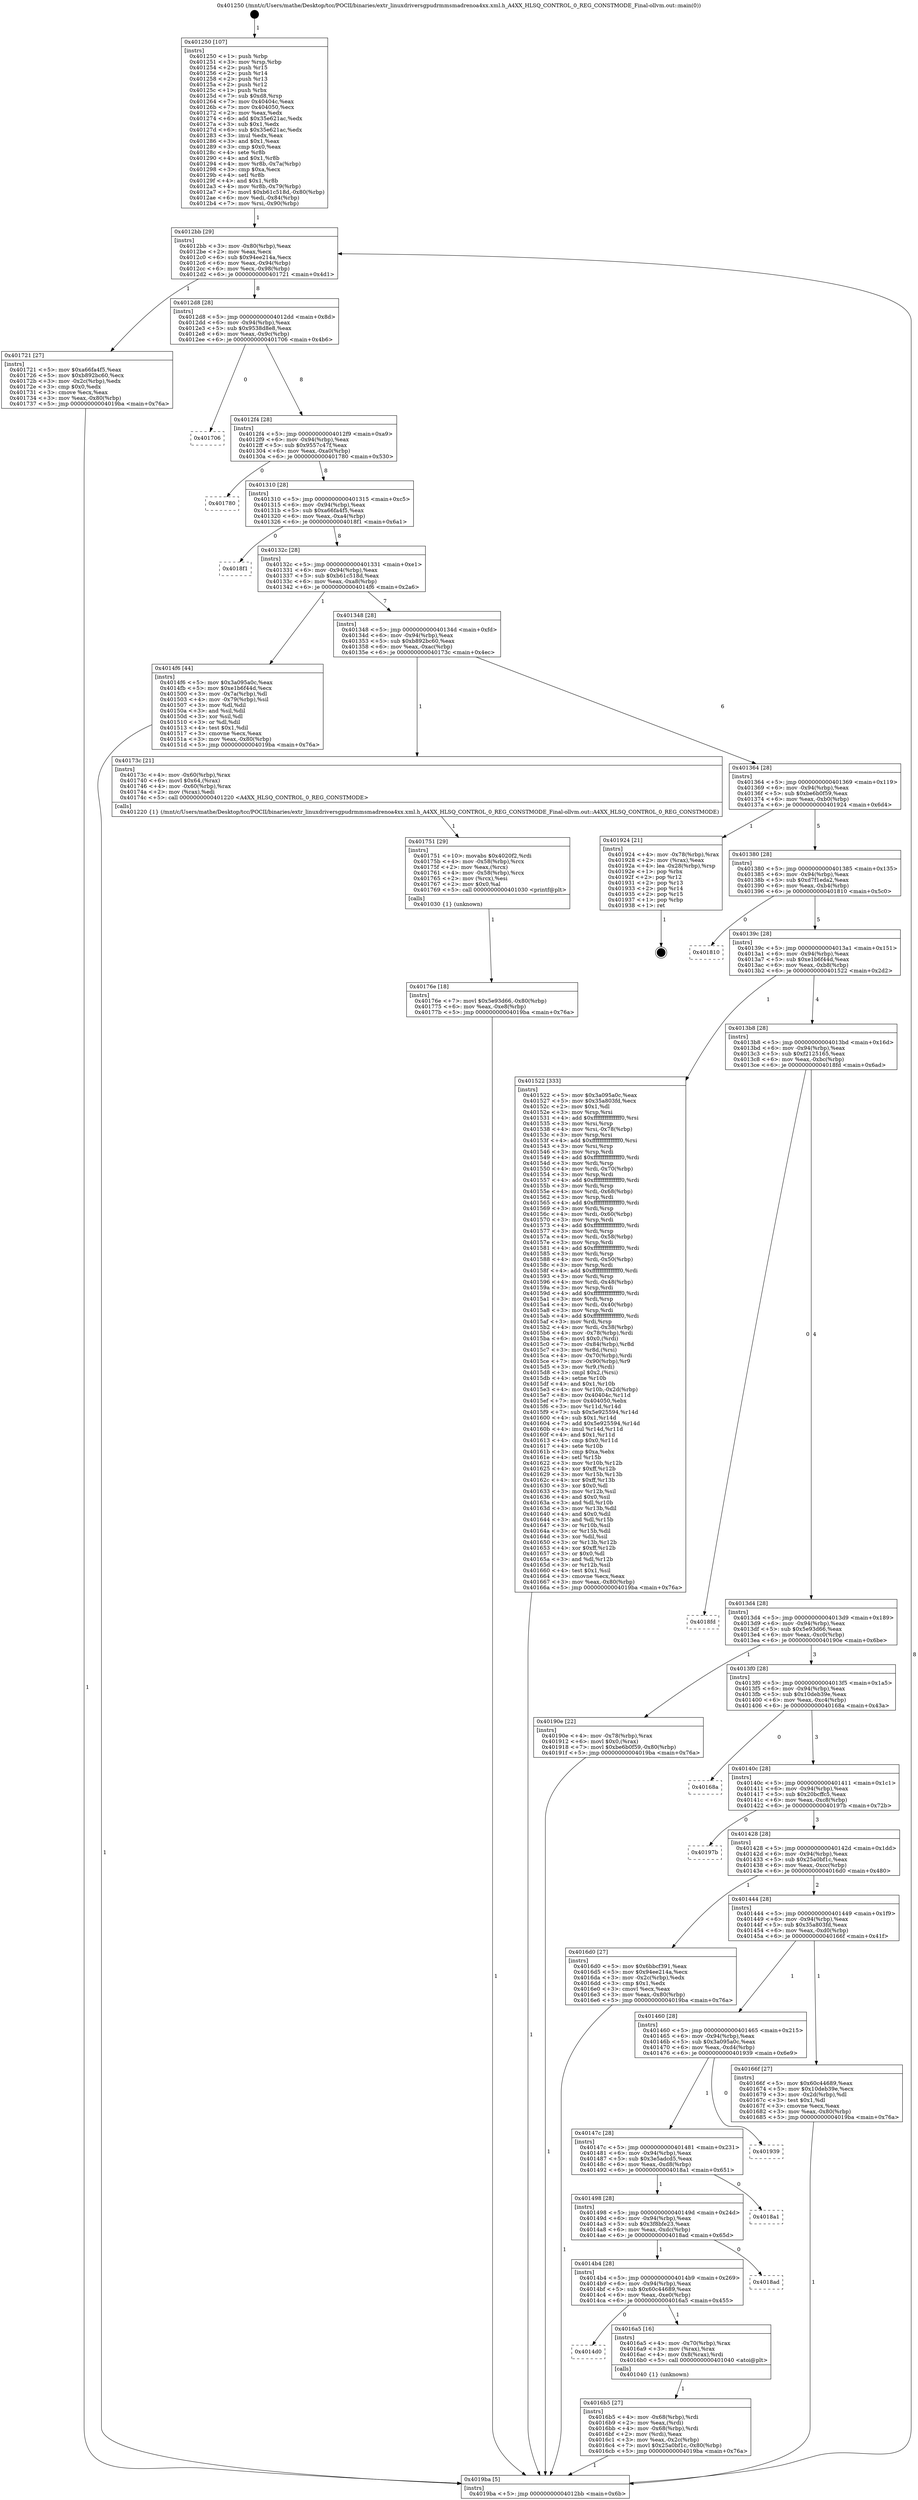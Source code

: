 digraph "0x401250" {
  label = "0x401250 (/mnt/c/Users/mathe/Desktop/tcc/POCII/binaries/extr_linuxdriversgpudrmmsmadrenoa4xx.xml.h_A4XX_HLSQ_CONTROL_0_REG_CONSTMODE_Final-ollvm.out::main(0))"
  labelloc = "t"
  node[shape=record]

  Entry [label="",width=0.3,height=0.3,shape=circle,fillcolor=black,style=filled]
  "0x4012bb" [label="{
     0x4012bb [29]\l
     | [instrs]\l
     &nbsp;&nbsp;0x4012bb \<+3\>: mov -0x80(%rbp),%eax\l
     &nbsp;&nbsp;0x4012be \<+2\>: mov %eax,%ecx\l
     &nbsp;&nbsp;0x4012c0 \<+6\>: sub $0x94ee214a,%ecx\l
     &nbsp;&nbsp;0x4012c6 \<+6\>: mov %eax,-0x94(%rbp)\l
     &nbsp;&nbsp;0x4012cc \<+6\>: mov %ecx,-0x98(%rbp)\l
     &nbsp;&nbsp;0x4012d2 \<+6\>: je 0000000000401721 \<main+0x4d1\>\l
  }"]
  "0x401721" [label="{
     0x401721 [27]\l
     | [instrs]\l
     &nbsp;&nbsp;0x401721 \<+5\>: mov $0xa66fa4f5,%eax\l
     &nbsp;&nbsp;0x401726 \<+5\>: mov $0xb892bc60,%ecx\l
     &nbsp;&nbsp;0x40172b \<+3\>: mov -0x2c(%rbp),%edx\l
     &nbsp;&nbsp;0x40172e \<+3\>: cmp $0x0,%edx\l
     &nbsp;&nbsp;0x401731 \<+3\>: cmove %ecx,%eax\l
     &nbsp;&nbsp;0x401734 \<+3\>: mov %eax,-0x80(%rbp)\l
     &nbsp;&nbsp;0x401737 \<+5\>: jmp 00000000004019ba \<main+0x76a\>\l
  }"]
  "0x4012d8" [label="{
     0x4012d8 [28]\l
     | [instrs]\l
     &nbsp;&nbsp;0x4012d8 \<+5\>: jmp 00000000004012dd \<main+0x8d\>\l
     &nbsp;&nbsp;0x4012dd \<+6\>: mov -0x94(%rbp),%eax\l
     &nbsp;&nbsp;0x4012e3 \<+5\>: sub $0x9538d8e8,%eax\l
     &nbsp;&nbsp;0x4012e8 \<+6\>: mov %eax,-0x9c(%rbp)\l
     &nbsp;&nbsp;0x4012ee \<+6\>: je 0000000000401706 \<main+0x4b6\>\l
  }"]
  Exit [label="",width=0.3,height=0.3,shape=circle,fillcolor=black,style=filled,peripheries=2]
  "0x401706" [label="{
     0x401706\l
  }", style=dashed]
  "0x4012f4" [label="{
     0x4012f4 [28]\l
     | [instrs]\l
     &nbsp;&nbsp;0x4012f4 \<+5\>: jmp 00000000004012f9 \<main+0xa9\>\l
     &nbsp;&nbsp;0x4012f9 \<+6\>: mov -0x94(%rbp),%eax\l
     &nbsp;&nbsp;0x4012ff \<+5\>: sub $0x9557c47f,%eax\l
     &nbsp;&nbsp;0x401304 \<+6\>: mov %eax,-0xa0(%rbp)\l
     &nbsp;&nbsp;0x40130a \<+6\>: je 0000000000401780 \<main+0x530\>\l
  }"]
  "0x40176e" [label="{
     0x40176e [18]\l
     | [instrs]\l
     &nbsp;&nbsp;0x40176e \<+7\>: movl $0x5e93d66,-0x80(%rbp)\l
     &nbsp;&nbsp;0x401775 \<+6\>: mov %eax,-0xe8(%rbp)\l
     &nbsp;&nbsp;0x40177b \<+5\>: jmp 00000000004019ba \<main+0x76a\>\l
  }"]
  "0x401780" [label="{
     0x401780\l
  }", style=dashed]
  "0x401310" [label="{
     0x401310 [28]\l
     | [instrs]\l
     &nbsp;&nbsp;0x401310 \<+5\>: jmp 0000000000401315 \<main+0xc5\>\l
     &nbsp;&nbsp;0x401315 \<+6\>: mov -0x94(%rbp),%eax\l
     &nbsp;&nbsp;0x40131b \<+5\>: sub $0xa66fa4f5,%eax\l
     &nbsp;&nbsp;0x401320 \<+6\>: mov %eax,-0xa4(%rbp)\l
     &nbsp;&nbsp;0x401326 \<+6\>: je 00000000004018f1 \<main+0x6a1\>\l
  }"]
  "0x401751" [label="{
     0x401751 [29]\l
     | [instrs]\l
     &nbsp;&nbsp;0x401751 \<+10\>: movabs $0x4020f2,%rdi\l
     &nbsp;&nbsp;0x40175b \<+4\>: mov -0x58(%rbp),%rcx\l
     &nbsp;&nbsp;0x40175f \<+2\>: mov %eax,(%rcx)\l
     &nbsp;&nbsp;0x401761 \<+4\>: mov -0x58(%rbp),%rcx\l
     &nbsp;&nbsp;0x401765 \<+2\>: mov (%rcx),%esi\l
     &nbsp;&nbsp;0x401767 \<+2\>: mov $0x0,%al\l
     &nbsp;&nbsp;0x401769 \<+5\>: call 0000000000401030 \<printf@plt\>\l
     | [calls]\l
     &nbsp;&nbsp;0x401030 \{1\} (unknown)\l
  }"]
  "0x4018f1" [label="{
     0x4018f1\l
  }", style=dashed]
  "0x40132c" [label="{
     0x40132c [28]\l
     | [instrs]\l
     &nbsp;&nbsp;0x40132c \<+5\>: jmp 0000000000401331 \<main+0xe1\>\l
     &nbsp;&nbsp;0x401331 \<+6\>: mov -0x94(%rbp),%eax\l
     &nbsp;&nbsp;0x401337 \<+5\>: sub $0xb61c518d,%eax\l
     &nbsp;&nbsp;0x40133c \<+6\>: mov %eax,-0xa8(%rbp)\l
     &nbsp;&nbsp;0x401342 \<+6\>: je 00000000004014f6 \<main+0x2a6\>\l
  }"]
  "0x4016b5" [label="{
     0x4016b5 [27]\l
     | [instrs]\l
     &nbsp;&nbsp;0x4016b5 \<+4\>: mov -0x68(%rbp),%rdi\l
     &nbsp;&nbsp;0x4016b9 \<+2\>: mov %eax,(%rdi)\l
     &nbsp;&nbsp;0x4016bb \<+4\>: mov -0x68(%rbp),%rdi\l
     &nbsp;&nbsp;0x4016bf \<+2\>: mov (%rdi),%eax\l
     &nbsp;&nbsp;0x4016c1 \<+3\>: mov %eax,-0x2c(%rbp)\l
     &nbsp;&nbsp;0x4016c4 \<+7\>: movl $0x25a0bf1c,-0x80(%rbp)\l
     &nbsp;&nbsp;0x4016cb \<+5\>: jmp 00000000004019ba \<main+0x76a\>\l
  }"]
  "0x4014f6" [label="{
     0x4014f6 [44]\l
     | [instrs]\l
     &nbsp;&nbsp;0x4014f6 \<+5\>: mov $0x3a095a0c,%eax\l
     &nbsp;&nbsp;0x4014fb \<+5\>: mov $0xe1b6f44d,%ecx\l
     &nbsp;&nbsp;0x401500 \<+3\>: mov -0x7a(%rbp),%dl\l
     &nbsp;&nbsp;0x401503 \<+4\>: mov -0x79(%rbp),%sil\l
     &nbsp;&nbsp;0x401507 \<+3\>: mov %dl,%dil\l
     &nbsp;&nbsp;0x40150a \<+3\>: and %sil,%dil\l
     &nbsp;&nbsp;0x40150d \<+3\>: xor %sil,%dl\l
     &nbsp;&nbsp;0x401510 \<+3\>: or %dl,%dil\l
     &nbsp;&nbsp;0x401513 \<+4\>: test $0x1,%dil\l
     &nbsp;&nbsp;0x401517 \<+3\>: cmovne %ecx,%eax\l
     &nbsp;&nbsp;0x40151a \<+3\>: mov %eax,-0x80(%rbp)\l
     &nbsp;&nbsp;0x40151d \<+5\>: jmp 00000000004019ba \<main+0x76a\>\l
  }"]
  "0x401348" [label="{
     0x401348 [28]\l
     | [instrs]\l
     &nbsp;&nbsp;0x401348 \<+5\>: jmp 000000000040134d \<main+0xfd\>\l
     &nbsp;&nbsp;0x40134d \<+6\>: mov -0x94(%rbp),%eax\l
     &nbsp;&nbsp;0x401353 \<+5\>: sub $0xb892bc60,%eax\l
     &nbsp;&nbsp;0x401358 \<+6\>: mov %eax,-0xac(%rbp)\l
     &nbsp;&nbsp;0x40135e \<+6\>: je 000000000040173c \<main+0x4ec\>\l
  }"]
  "0x4019ba" [label="{
     0x4019ba [5]\l
     | [instrs]\l
     &nbsp;&nbsp;0x4019ba \<+5\>: jmp 00000000004012bb \<main+0x6b\>\l
  }"]
  "0x401250" [label="{
     0x401250 [107]\l
     | [instrs]\l
     &nbsp;&nbsp;0x401250 \<+1\>: push %rbp\l
     &nbsp;&nbsp;0x401251 \<+3\>: mov %rsp,%rbp\l
     &nbsp;&nbsp;0x401254 \<+2\>: push %r15\l
     &nbsp;&nbsp;0x401256 \<+2\>: push %r14\l
     &nbsp;&nbsp;0x401258 \<+2\>: push %r13\l
     &nbsp;&nbsp;0x40125a \<+2\>: push %r12\l
     &nbsp;&nbsp;0x40125c \<+1\>: push %rbx\l
     &nbsp;&nbsp;0x40125d \<+7\>: sub $0xd8,%rsp\l
     &nbsp;&nbsp;0x401264 \<+7\>: mov 0x40404c,%eax\l
     &nbsp;&nbsp;0x40126b \<+7\>: mov 0x404050,%ecx\l
     &nbsp;&nbsp;0x401272 \<+2\>: mov %eax,%edx\l
     &nbsp;&nbsp;0x401274 \<+6\>: add $0x35e621ac,%edx\l
     &nbsp;&nbsp;0x40127a \<+3\>: sub $0x1,%edx\l
     &nbsp;&nbsp;0x40127d \<+6\>: sub $0x35e621ac,%edx\l
     &nbsp;&nbsp;0x401283 \<+3\>: imul %edx,%eax\l
     &nbsp;&nbsp;0x401286 \<+3\>: and $0x1,%eax\l
     &nbsp;&nbsp;0x401289 \<+3\>: cmp $0x0,%eax\l
     &nbsp;&nbsp;0x40128c \<+4\>: sete %r8b\l
     &nbsp;&nbsp;0x401290 \<+4\>: and $0x1,%r8b\l
     &nbsp;&nbsp;0x401294 \<+4\>: mov %r8b,-0x7a(%rbp)\l
     &nbsp;&nbsp;0x401298 \<+3\>: cmp $0xa,%ecx\l
     &nbsp;&nbsp;0x40129b \<+4\>: setl %r8b\l
     &nbsp;&nbsp;0x40129f \<+4\>: and $0x1,%r8b\l
     &nbsp;&nbsp;0x4012a3 \<+4\>: mov %r8b,-0x79(%rbp)\l
     &nbsp;&nbsp;0x4012a7 \<+7\>: movl $0xb61c518d,-0x80(%rbp)\l
     &nbsp;&nbsp;0x4012ae \<+6\>: mov %edi,-0x84(%rbp)\l
     &nbsp;&nbsp;0x4012b4 \<+7\>: mov %rsi,-0x90(%rbp)\l
  }"]
  "0x4014d0" [label="{
     0x4014d0\l
  }", style=dashed]
  "0x40173c" [label="{
     0x40173c [21]\l
     | [instrs]\l
     &nbsp;&nbsp;0x40173c \<+4\>: mov -0x60(%rbp),%rax\l
     &nbsp;&nbsp;0x401740 \<+6\>: movl $0x64,(%rax)\l
     &nbsp;&nbsp;0x401746 \<+4\>: mov -0x60(%rbp),%rax\l
     &nbsp;&nbsp;0x40174a \<+2\>: mov (%rax),%edi\l
     &nbsp;&nbsp;0x40174c \<+5\>: call 0000000000401220 \<A4XX_HLSQ_CONTROL_0_REG_CONSTMODE\>\l
     | [calls]\l
     &nbsp;&nbsp;0x401220 \{1\} (/mnt/c/Users/mathe/Desktop/tcc/POCII/binaries/extr_linuxdriversgpudrmmsmadrenoa4xx.xml.h_A4XX_HLSQ_CONTROL_0_REG_CONSTMODE_Final-ollvm.out::A4XX_HLSQ_CONTROL_0_REG_CONSTMODE)\l
  }"]
  "0x401364" [label="{
     0x401364 [28]\l
     | [instrs]\l
     &nbsp;&nbsp;0x401364 \<+5\>: jmp 0000000000401369 \<main+0x119\>\l
     &nbsp;&nbsp;0x401369 \<+6\>: mov -0x94(%rbp),%eax\l
     &nbsp;&nbsp;0x40136f \<+5\>: sub $0xbe6b0f59,%eax\l
     &nbsp;&nbsp;0x401374 \<+6\>: mov %eax,-0xb0(%rbp)\l
     &nbsp;&nbsp;0x40137a \<+6\>: je 0000000000401924 \<main+0x6d4\>\l
  }"]
  "0x4016a5" [label="{
     0x4016a5 [16]\l
     | [instrs]\l
     &nbsp;&nbsp;0x4016a5 \<+4\>: mov -0x70(%rbp),%rax\l
     &nbsp;&nbsp;0x4016a9 \<+3\>: mov (%rax),%rax\l
     &nbsp;&nbsp;0x4016ac \<+4\>: mov 0x8(%rax),%rdi\l
     &nbsp;&nbsp;0x4016b0 \<+5\>: call 0000000000401040 \<atoi@plt\>\l
     | [calls]\l
     &nbsp;&nbsp;0x401040 \{1\} (unknown)\l
  }"]
  "0x401924" [label="{
     0x401924 [21]\l
     | [instrs]\l
     &nbsp;&nbsp;0x401924 \<+4\>: mov -0x78(%rbp),%rax\l
     &nbsp;&nbsp;0x401928 \<+2\>: mov (%rax),%eax\l
     &nbsp;&nbsp;0x40192a \<+4\>: lea -0x28(%rbp),%rsp\l
     &nbsp;&nbsp;0x40192e \<+1\>: pop %rbx\l
     &nbsp;&nbsp;0x40192f \<+2\>: pop %r12\l
     &nbsp;&nbsp;0x401931 \<+2\>: pop %r13\l
     &nbsp;&nbsp;0x401933 \<+2\>: pop %r14\l
     &nbsp;&nbsp;0x401935 \<+2\>: pop %r15\l
     &nbsp;&nbsp;0x401937 \<+1\>: pop %rbp\l
     &nbsp;&nbsp;0x401938 \<+1\>: ret\l
  }"]
  "0x401380" [label="{
     0x401380 [28]\l
     | [instrs]\l
     &nbsp;&nbsp;0x401380 \<+5\>: jmp 0000000000401385 \<main+0x135\>\l
     &nbsp;&nbsp;0x401385 \<+6\>: mov -0x94(%rbp),%eax\l
     &nbsp;&nbsp;0x40138b \<+5\>: sub $0xd7f1eda2,%eax\l
     &nbsp;&nbsp;0x401390 \<+6\>: mov %eax,-0xb4(%rbp)\l
     &nbsp;&nbsp;0x401396 \<+6\>: je 0000000000401810 \<main+0x5c0\>\l
  }"]
  "0x4014b4" [label="{
     0x4014b4 [28]\l
     | [instrs]\l
     &nbsp;&nbsp;0x4014b4 \<+5\>: jmp 00000000004014b9 \<main+0x269\>\l
     &nbsp;&nbsp;0x4014b9 \<+6\>: mov -0x94(%rbp),%eax\l
     &nbsp;&nbsp;0x4014bf \<+5\>: sub $0x60c44689,%eax\l
     &nbsp;&nbsp;0x4014c4 \<+6\>: mov %eax,-0xe0(%rbp)\l
     &nbsp;&nbsp;0x4014ca \<+6\>: je 00000000004016a5 \<main+0x455\>\l
  }"]
  "0x401810" [label="{
     0x401810\l
  }", style=dashed]
  "0x40139c" [label="{
     0x40139c [28]\l
     | [instrs]\l
     &nbsp;&nbsp;0x40139c \<+5\>: jmp 00000000004013a1 \<main+0x151\>\l
     &nbsp;&nbsp;0x4013a1 \<+6\>: mov -0x94(%rbp),%eax\l
     &nbsp;&nbsp;0x4013a7 \<+5\>: sub $0xe1b6f44d,%eax\l
     &nbsp;&nbsp;0x4013ac \<+6\>: mov %eax,-0xb8(%rbp)\l
     &nbsp;&nbsp;0x4013b2 \<+6\>: je 0000000000401522 \<main+0x2d2\>\l
  }"]
  "0x4018ad" [label="{
     0x4018ad\l
  }", style=dashed]
  "0x401522" [label="{
     0x401522 [333]\l
     | [instrs]\l
     &nbsp;&nbsp;0x401522 \<+5\>: mov $0x3a095a0c,%eax\l
     &nbsp;&nbsp;0x401527 \<+5\>: mov $0x35a803fd,%ecx\l
     &nbsp;&nbsp;0x40152c \<+2\>: mov $0x1,%dl\l
     &nbsp;&nbsp;0x40152e \<+3\>: mov %rsp,%rsi\l
     &nbsp;&nbsp;0x401531 \<+4\>: add $0xfffffffffffffff0,%rsi\l
     &nbsp;&nbsp;0x401535 \<+3\>: mov %rsi,%rsp\l
     &nbsp;&nbsp;0x401538 \<+4\>: mov %rsi,-0x78(%rbp)\l
     &nbsp;&nbsp;0x40153c \<+3\>: mov %rsp,%rsi\l
     &nbsp;&nbsp;0x40153f \<+4\>: add $0xfffffffffffffff0,%rsi\l
     &nbsp;&nbsp;0x401543 \<+3\>: mov %rsi,%rsp\l
     &nbsp;&nbsp;0x401546 \<+3\>: mov %rsp,%rdi\l
     &nbsp;&nbsp;0x401549 \<+4\>: add $0xfffffffffffffff0,%rdi\l
     &nbsp;&nbsp;0x40154d \<+3\>: mov %rdi,%rsp\l
     &nbsp;&nbsp;0x401550 \<+4\>: mov %rdi,-0x70(%rbp)\l
     &nbsp;&nbsp;0x401554 \<+3\>: mov %rsp,%rdi\l
     &nbsp;&nbsp;0x401557 \<+4\>: add $0xfffffffffffffff0,%rdi\l
     &nbsp;&nbsp;0x40155b \<+3\>: mov %rdi,%rsp\l
     &nbsp;&nbsp;0x40155e \<+4\>: mov %rdi,-0x68(%rbp)\l
     &nbsp;&nbsp;0x401562 \<+3\>: mov %rsp,%rdi\l
     &nbsp;&nbsp;0x401565 \<+4\>: add $0xfffffffffffffff0,%rdi\l
     &nbsp;&nbsp;0x401569 \<+3\>: mov %rdi,%rsp\l
     &nbsp;&nbsp;0x40156c \<+4\>: mov %rdi,-0x60(%rbp)\l
     &nbsp;&nbsp;0x401570 \<+3\>: mov %rsp,%rdi\l
     &nbsp;&nbsp;0x401573 \<+4\>: add $0xfffffffffffffff0,%rdi\l
     &nbsp;&nbsp;0x401577 \<+3\>: mov %rdi,%rsp\l
     &nbsp;&nbsp;0x40157a \<+4\>: mov %rdi,-0x58(%rbp)\l
     &nbsp;&nbsp;0x40157e \<+3\>: mov %rsp,%rdi\l
     &nbsp;&nbsp;0x401581 \<+4\>: add $0xfffffffffffffff0,%rdi\l
     &nbsp;&nbsp;0x401585 \<+3\>: mov %rdi,%rsp\l
     &nbsp;&nbsp;0x401588 \<+4\>: mov %rdi,-0x50(%rbp)\l
     &nbsp;&nbsp;0x40158c \<+3\>: mov %rsp,%rdi\l
     &nbsp;&nbsp;0x40158f \<+4\>: add $0xfffffffffffffff0,%rdi\l
     &nbsp;&nbsp;0x401593 \<+3\>: mov %rdi,%rsp\l
     &nbsp;&nbsp;0x401596 \<+4\>: mov %rdi,-0x48(%rbp)\l
     &nbsp;&nbsp;0x40159a \<+3\>: mov %rsp,%rdi\l
     &nbsp;&nbsp;0x40159d \<+4\>: add $0xfffffffffffffff0,%rdi\l
     &nbsp;&nbsp;0x4015a1 \<+3\>: mov %rdi,%rsp\l
     &nbsp;&nbsp;0x4015a4 \<+4\>: mov %rdi,-0x40(%rbp)\l
     &nbsp;&nbsp;0x4015a8 \<+3\>: mov %rsp,%rdi\l
     &nbsp;&nbsp;0x4015ab \<+4\>: add $0xfffffffffffffff0,%rdi\l
     &nbsp;&nbsp;0x4015af \<+3\>: mov %rdi,%rsp\l
     &nbsp;&nbsp;0x4015b2 \<+4\>: mov %rdi,-0x38(%rbp)\l
     &nbsp;&nbsp;0x4015b6 \<+4\>: mov -0x78(%rbp),%rdi\l
     &nbsp;&nbsp;0x4015ba \<+6\>: movl $0x0,(%rdi)\l
     &nbsp;&nbsp;0x4015c0 \<+7\>: mov -0x84(%rbp),%r8d\l
     &nbsp;&nbsp;0x4015c7 \<+3\>: mov %r8d,(%rsi)\l
     &nbsp;&nbsp;0x4015ca \<+4\>: mov -0x70(%rbp),%rdi\l
     &nbsp;&nbsp;0x4015ce \<+7\>: mov -0x90(%rbp),%r9\l
     &nbsp;&nbsp;0x4015d5 \<+3\>: mov %r9,(%rdi)\l
     &nbsp;&nbsp;0x4015d8 \<+3\>: cmpl $0x2,(%rsi)\l
     &nbsp;&nbsp;0x4015db \<+4\>: setne %r10b\l
     &nbsp;&nbsp;0x4015df \<+4\>: and $0x1,%r10b\l
     &nbsp;&nbsp;0x4015e3 \<+4\>: mov %r10b,-0x2d(%rbp)\l
     &nbsp;&nbsp;0x4015e7 \<+8\>: mov 0x40404c,%r11d\l
     &nbsp;&nbsp;0x4015ef \<+7\>: mov 0x404050,%ebx\l
     &nbsp;&nbsp;0x4015f6 \<+3\>: mov %r11d,%r14d\l
     &nbsp;&nbsp;0x4015f9 \<+7\>: sub $0x5e925594,%r14d\l
     &nbsp;&nbsp;0x401600 \<+4\>: sub $0x1,%r14d\l
     &nbsp;&nbsp;0x401604 \<+7\>: add $0x5e925594,%r14d\l
     &nbsp;&nbsp;0x40160b \<+4\>: imul %r14d,%r11d\l
     &nbsp;&nbsp;0x40160f \<+4\>: and $0x1,%r11d\l
     &nbsp;&nbsp;0x401613 \<+4\>: cmp $0x0,%r11d\l
     &nbsp;&nbsp;0x401617 \<+4\>: sete %r10b\l
     &nbsp;&nbsp;0x40161b \<+3\>: cmp $0xa,%ebx\l
     &nbsp;&nbsp;0x40161e \<+4\>: setl %r15b\l
     &nbsp;&nbsp;0x401622 \<+3\>: mov %r10b,%r12b\l
     &nbsp;&nbsp;0x401625 \<+4\>: xor $0xff,%r12b\l
     &nbsp;&nbsp;0x401629 \<+3\>: mov %r15b,%r13b\l
     &nbsp;&nbsp;0x40162c \<+4\>: xor $0xff,%r13b\l
     &nbsp;&nbsp;0x401630 \<+3\>: xor $0x0,%dl\l
     &nbsp;&nbsp;0x401633 \<+3\>: mov %r12b,%sil\l
     &nbsp;&nbsp;0x401636 \<+4\>: and $0x0,%sil\l
     &nbsp;&nbsp;0x40163a \<+3\>: and %dl,%r10b\l
     &nbsp;&nbsp;0x40163d \<+3\>: mov %r13b,%dil\l
     &nbsp;&nbsp;0x401640 \<+4\>: and $0x0,%dil\l
     &nbsp;&nbsp;0x401644 \<+3\>: and %dl,%r15b\l
     &nbsp;&nbsp;0x401647 \<+3\>: or %r10b,%sil\l
     &nbsp;&nbsp;0x40164a \<+3\>: or %r15b,%dil\l
     &nbsp;&nbsp;0x40164d \<+3\>: xor %dil,%sil\l
     &nbsp;&nbsp;0x401650 \<+3\>: or %r13b,%r12b\l
     &nbsp;&nbsp;0x401653 \<+4\>: xor $0xff,%r12b\l
     &nbsp;&nbsp;0x401657 \<+3\>: or $0x0,%dl\l
     &nbsp;&nbsp;0x40165a \<+3\>: and %dl,%r12b\l
     &nbsp;&nbsp;0x40165d \<+3\>: or %r12b,%sil\l
     &nbsp;&nbsp;0x401660 \<+4\>: test $0x1,%sil\l
     &nbsp;&nbsp;0x401664 \<+3\>: cmovne %ecx,%eax\l
     &nbsp;&nbsp;0x401667 \<+3\>: mov %eax,-0x80(%rbp)\l
     &nbsp;&nbsp;0x40166a \<+5\>: jmp 00000000004019ba \<main+0x76a\>\l
  }"]
  "0x4013b8" [label="{
     0x4013b8 [28]\l
     | [instrs]\l
     &nbsp;&nbsp;0x4013b8 \<+5\>: jmp 00000000004013bd \<main+0x16d\>\l
     &nbsp;&nbsp;0x4013bd \<+6\>: mov -0x94(%rbp),%eax\l
     &nbsp;&nbsp;0x4013c3 \<+5\>: sub $0xf2125165,%eax\l
     &nbsp;&nbsp;0x4013c8 \<+6\>: mov %eax,-0xbc(%rbp)\l
     &nbsp;&nbsp;0x4013ce \<+6\>: je 00000000004018fd \<main+0x6ad\>\l
  }"]
  "0x401498" [label="{
     0x401498 [28]\l
     | [instrs]\l
     &nbsp;&nbsp;0x401498 \<+5\>: jmp 000000000040149d \<main+0x24d\>\l
     &nbsp;&nbsp;0x40149d \<+6\>: mov -0x94(%rbp),%eax\l
     &nbsp;&nbsp;0x4014a3 \<+5\>: sub $0x3f8bfe23,%eax\l
     &nbsp;&nbsp;0x4014a8 \<+6\>: mov %eax,-0xdc(%rbp)\l
     &nbsp;&nbsp;0x4014ae \<+6\>: je 00000000004018ad \<main+0x65d\>\l
  }"]
  "0x4018a1" [label="{
     0x4018a1\l
  }", style=dashed]
  "0x4018fd" [label="{
     0x4018fd\l
  }", style=dashed]
  "0x4013d4" [label="{
     0x4013d4 [28]\l
     | [instrs]\l
     &nbsp;&nbsp;0x4013d4 \<+5\>: jmp 00000000004013d9 \<main+0x189\>\l
     &nbsp;&nbsp;0x4013d9 \<+6\>: mov -0x94(%rbp),%eax\l
     &nbsp;&nbsp;0x4013df \<+5\>: sub $0x5e93d66,%eax\l
     &nbsp;&nbsp;0x4013e4 \<+6\>: mov %eax,-0xc0(%rbp)\l
     &nbsp;&nbsp;0x4013ea \<+6\>: je 000000000040190e \<main+0x6be\>\l
  }"]
  "0x40147c" [label="{
     0x40147c [28]\l
     | [instrs]\l
     &nbsp;&nbsp;0x40147c \<+5\>: jmp 0000000000401481 \<main+0x231\>\l
     &nbsp;&nbsp;0x401481 \<+6\>: mov -0x94(%rbp),%eax\l
     &nbsp;&nbsp;0x401487 \<+5\>: sub $0x3e5adcd5,%eax\l
     &nbsp;&nbsp;0x40148c \<+6\>: mov %eax,-0xd8(%rbp)\l
     &nbsp;&nbsp;0x401492 \<+6\>: je 00000000004018a1 \<main+0x651\>\l
  }"]
  "0x40190e" [label="{
     0x40190e [22]\l
     | [instrs]\l
     &nbsp;&nbsp;0x40190e \<+4\>: mov -0x78(%rbp),%rax\l
     &nbsp;&nbsp;0x401912 \<+6\>: movl $0x0,(%rax)\l
     &nbsp;&nbsp;0x401918 \<+7\>: movl $0xbe6b0f59,-0x80(%rbp)\l
     &nbsp;&nbsp;0x40191f \<+5\>: jmp 00000000004019ba \<main+0x76a\>\l
  }"]
  "0x4013f0" [label="{
     0x4013f0 [28]\l
     | [instrs]\l
     &nbsp;&nbsp;0x4013f0 \<+5\>: jmp 00000000004013f5 \<main+0x1a5\>\l
     &nbsp;&nbsp;0x4013f5 \<+6\>: mov -0x94(%rbp),%eax\l
     &nbsp;&nbsp;0x4013fb \<+5\>: sub $0x10deb39e,%eax\l
     &nbsp;&nbsp;0x401400 \<+6\>: mov %eax,-0xc4(%rbp)\l
     &nbsp;&nbsp;0x401406 \<+6\>: je 000000000040168a \<main+0x43a\>\l
  }"]
  "0x401939" [label="{
     0x401939\l
  }", style=dashed]
  "0x40168a" [label="{
     0x40168a\l
  }", style=dashed]
  "0x40140c" [label="{
     0x40140c [28]\l
     | [instrs]\l
     &nbsp;&nbsp;0x40140c \<+5\>: jmp 0000000000401411 \<main+0x1c1\>\l
     &nbsp;&nbsp;0x401411 \<+6\>: mov -0x94(%rbp),%eax\l
     &nbsp;&nbsp;0x401417 \<+5\>: sub $0x20bcffc5,%eax\l
     &nbsp;&nbsp;0x40141c \<+6\>: mov %eax,-0xc8(%rbp)\l
     &nbsp;&nbsp;0x401422 \<+6\>: je 000000000040197b \<main+0x72b\>\l
  }"]
  "0x401460" [label="{
     0x401460 [28]\l
     | [instrs]\l
     &nbsp;&nbsp;0x401460 \<+5\>: jmp 0000000000401465 \<main+0x215\>\l
     &nbsp;&nbsp;0x401465 \<+6\>: mov -0x94(%rbp),%eax\l
     &nbsp;&nbsp;0x40146b \<+5\>: sub $0x3a095a0c,%eax\l
     &nbsp;&nbsp;0x401470 \<+6\>: mov %eax,-0xd4(%rbp)\l
     &nbsp;&nbsp;0x401476 \<+6\>: je 0000000000401939 \<main+0x6e9\>\l
  }"]
  "0x40197b" [label="{
     0x40197b\l
  }", style=dashed]
  "0x401428" [label="{
     0x401428 [28]\l
     | [instrs]\l
     &nbsp;&nbsp;0x401428 \<+5\>: jmp 000000000040142d \<main+0x1dd\>\l
     &nbsp;&nbsp;0x40142d \<+6\>: mov -0x94(%rbp),%eax\l
     &nbsp;&nbsp;0x401433 \<+5\>: sub $0x25a0bf1c,%eax\l
     &nbsp;&nbsp;0x401438 \<+6\>: mov %eax,-0xcc(%rbp)\l
     &nbsp;&nbsp;0x40143e \<+6\>: je 00000000004016d0 \<main+0x480\>\l
  }"]
  "0x40166f" [label="{
     0x40166f [27]\l
     | [instrs]\l
     &nbsp;&nbsp;0x40166f \<+5\>: mov $0x60c44689,%eax\l
     &nbsp;&nbsp;0x401674 \<+5\>: mov $0x10deb39e,%ecx\l
     &nbsp;&nbsp;0x401679 \<+3\>: mov -0x2d(%rbp),%dl\l
     &nbsp;&nbsp;0x40167c \<+3\>: test $0x1,%dl\l
     &nbsp;&nbsp;0x40167f \<+3\>: cmovne %ecx,%eax\l
     &nbsp;&nbsp;0x401682 \<+3\>: mov %eax,-0x80(%rbp)\l
     &nbsp;&nbsp;0x401685 \<+5\>: jmp 00000000004019ba \<main+0x76a\>\l
  }"]
  "0x4016d0" [label="{
     0x4016d0 [27]\l
     | [instrs]\l
     &nbsp;&nbsp;0x4016d0 \<+5\>: mov $0x6bbcf391,%eax\l
     &nbsp;&nbsp;0x4016d5 \<+5\>: mov $0x94ee214a,%ecx\l
     &nbsp;&nbsp;0x4016da \<+3\>: mov -0x2c(%rbp),%edx\l
     &nbsp;&nbsp;0x4016dd \<+3\>: cmp $0x1,%edx\l
     &nbsp;&nbsp;0x4016e0 \<+3\>: cmovl %ecx,%eax\l
     &nbsp;&nbsp;0x4016e3 \<+3\>: mov %eax,-0x80(%rbp)\l
     &nbsp;&nbsp;0x4016e6 \<+5\>: jmp 00000000004019ba \<main+0x76a\>\l
  }"]
  "0x401444" [label="{
     0x401444 [28]\l
     | [instrs]\l
     &nbsp;&nbsp;0x401444 \<+5\>: jmp 0000000000401449 \<main+0x1f9\>\l
     &nbsp;&nbsp;0x401449 \<+6\>: mov -0x94(%rbp),%eax\l
     &nbsp;&nbsp;0x40144f \<+5\>: sub $0x35a803fd,%eax\l
     &nbsp;&nbsp;0x401454 \<+6\>: mov %eax,-0xd0(%rbp)\l
     &nbsp;&nbsp;0x40145a \<+6\>: je 000000000040166f \<main+0x41f\>\l
  }"]
  Entry -> "0x401250" [label=" 1"]
  "0x4012bb" -> "0x401721" [label=" 1"]
  "0x4012bb" -> "0x4012d8" [label=" 8"]
  "0x401924" -> Exit [label=" 1"]
  "0x4012d8" -> "0x401706" [label=" 0"]
  "0x4012d8" -> "0x4012f4" [label=" 8"]
  "0x40190e" -> "0x4019ba" [label=" 1"]
  "0x4012f4" -> "0x401780" [label=" 0"]
  "0x4012f4" -> "0x401310" [label=" 8"]
  "0x40176e" -> "0x4019ba" [label=" 1"]
  "0x401310" -> "0x4018f1" [label=" 0"]
  "0x401310" -> "0x40132c" [label=" 8"]
  "0x401751" -> "0x40176e" [label=" 1"]
  "0x40132c" -> "0x4014f6" [label=" 1"]
  "0x40132c" -> "0x401348" [label=" 7"]
  "0x4014f6" -> "0x4019ba" [label=" 1"]
  "0x401250" -> "0x4012bb" [label=" 1"]
  "0x4019ba" -> "0x4012bb" [label=" 8"]
  "0x40173c" -> "0x401751" [label=" 1"]
  "0x401348" -> "0x40173c" [label=" 1"]
  "0x401348" -> "0x401364" [label=" 6"]
  "0x401721" -> "0x4019ba" [label=" 1"]
  "0x401364" -> "0x401924" [label=" 1"]
  "0x401364" -> "0x401380" [label=" 5"]
  "0x4016d0" -> "0x4019ba" [label=" 1"]
  "0x401380" -> "0x401810" [label=" 0"]
  "0x401380" -> "0x40139c" [label=" 5"]
  "0x4016a5" -> "0x4016b5" [label=" 1"]
  "0x40139c" -> "0x401522" [label=" 1"]
  "0x40139c" -> "0x4013b8" [label=" 4"]
  "0x4014b4" -> "0x4014d0" [label=" 0"]
  "0x401522" -> "0x4019ba" [label=" 1"]
  "0x4016b5" -> "0x4019ba" [label=" 1"]
  "0x4013b8" -> "0x4018fd" [label=" 0"]
  "0x4013b8" -> "0x4013d4" [label=" 4"]
  "0x401498" -> "0x4014b4" [label=" 1"]
  "0x4013d4" -> "0x40190e" [label=" 1"]
  "0x4013d4" -> "0x4013f0" [label=" 3"]
  "0x4014b4" -> "0x4016a5" [label=" 1"]
  "0x4013f0" -> "0x40168a" [label=" 0"]
  "0x4013f0" -> "0x40140c" [label=" 3"]
  "0x40147c" -> "0x401498" [label=" 1"]
  "0x40140c" -> "0x40197b" [label=" 0"]
  "0x40140c" -> "0x401428" [label=" 3"]
  "0x401498" -> "0x4018ad" [label=" 0"]
  "0x401428" -> "0x4016d0" [label=" 1"]
  "0x401428" -> "0x401444" [label=" 2"]
  "0x401460" -> "0x40147c" [label=" 1"]
  "0x401444" -> "0x40166f" [label=" 1"]
  "0x401444" -> "0x401460" [label=" 1"]
  "0x40166f" -> "0x4019ba" [label=" 1"]
  "0x40147c" -> "0x4018a1" [label=" 0"]
  "0x401460" -> "0x401939" [label=" 0"]
}
